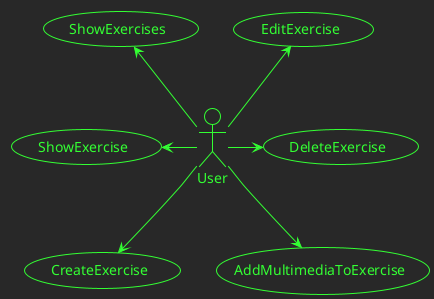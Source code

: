 @startuml publication

!theme crt-green

usecase CreateExercise as CE
usecase EditExercise as EE
usecase ShowExercise as SE
usecase ShowExercises as SS
usecase DeleteExercise as DE
usecase AddMultimediaToExercise as ME

actor User as U

U -down-> CE
U -up-> EE
U -left-> SE
U -up-> SS
U -down-> ME
U -right-> DE

@enduml